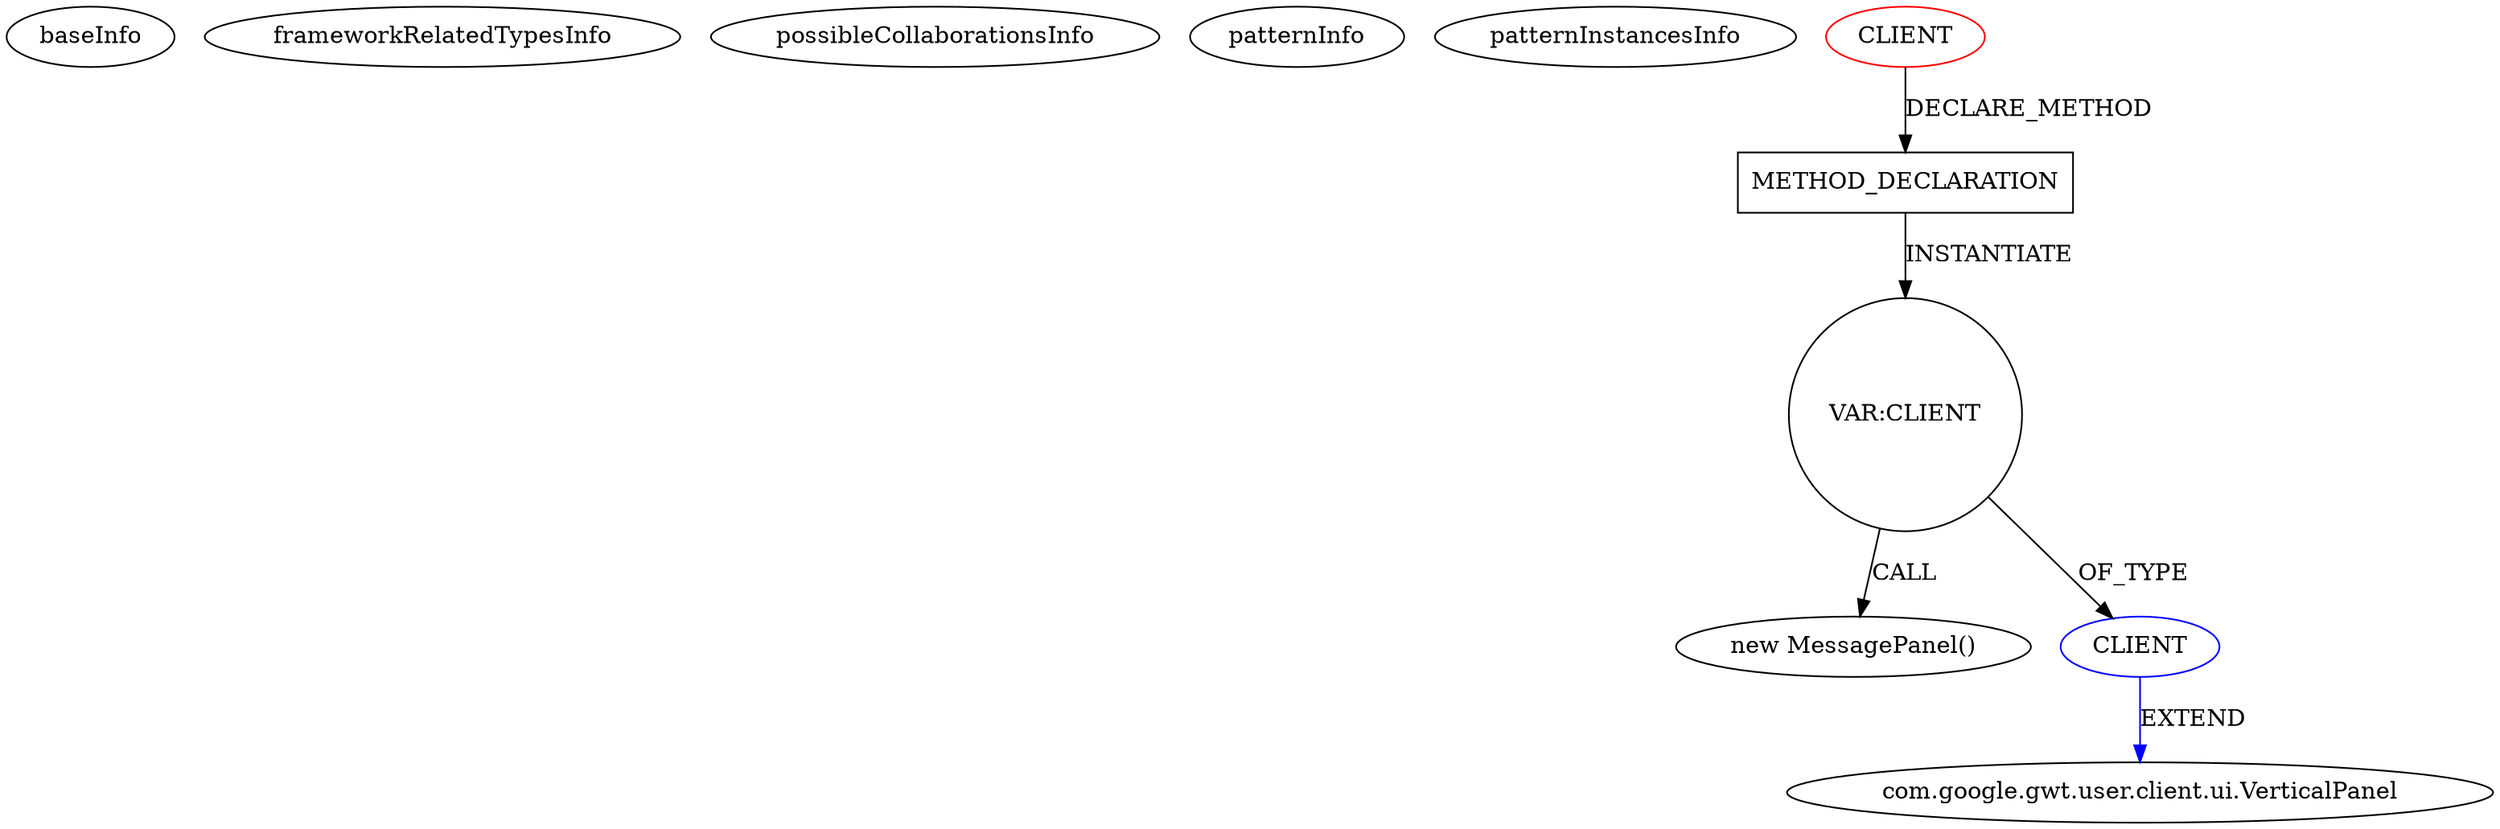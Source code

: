 digraph {
baseInfo[graphId=1984,category="pattern",isAnonymous=false,possibleRelation=false]
frameworkRelatedTypesInfo[]
possibleCollaborationsInfo[]
patternInfo[frequency=2.0,patternRootClient=0]
patternInstancesInfo[0="xephoid-YS~/xephoid-YS/YS-master/src/com/ionmarkgames/ys/client/YSPanel.java~YSPanel~4690",1="xephoid-YS~/xephoid-YS/YS-master/src/com/ionmarkgames/ys/client/YS.java~YS~4689"]
11[label="new MessagePanel()",vertexType="CONSTRUCTOR_CALL",isFrameworkType=false]
12[label="VAR:CLIENT",vertexType="VARIABLE_EXPRESION",isFrameworkType=false,shape=circle]
10[label="METHOD_DECLARATION",vertexType="CLIENT_METHOD_DECLARATION",isFrameworkType=false,shape=box]
0[label="CLIENT",vertexType="ROOT_CLIENT_CLASS_DECLARATION",isFrameworkType=false,color=red]
13[label="CLIENT",vertexType="REFERENCE_CLIENT_CLASS_DECLARATION",isFrameworkType=false,color=blue]
14[label="com.google.gwt.user.client.ui.VerticalPanel",vertexType="FRAMEWORK_CLASS_TYPE",isFrameworkType=false]
0->10[label="DECLARE_METHOD"]
12->11[label="CALL"]
13->14[label="EXTEND",color=blue]
10->12[label="INSTANTIATE"]
12->13[label="OF_TYPE"]
}
